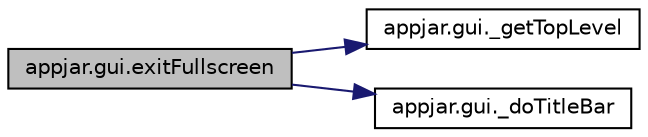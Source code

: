 digraph "appjar.gui.exitFullscreen"
{
  edge [fontname="Helvetica",fontsize="10",labelfontname="Helvetica",labelfontsize="10"];
  node [fontname="Helvetica",fontsize="10",shape=record];
  rankdir="LR";
  Node1301 [label="appjar.gui.exitFullscreen",height=0.2,width=0.4,color="black", fillcolor="grey75", style="filled", fontcolor="black"];
  Node1301 -> Node1302 [color="midnightblue",fontsize="10",style="solid"];
  Node1302 [label="appjar.gui._getTopLevel",height=0.2,width=0.4,color="black", fillcolor="white", style="filled",URL="$classappjar_1_1gui.html#a175eb1f92e48591eb8767f244ebcdd20"];
  Node1301 -> Node1303 [color="midnightblue",fontsize="10",style="solid"];
  Node1303 [label="appjar.gui._doTitleBar",height=0.2,width=0.4,color="black", fillcolor="white", style="filled",URL="$classappjar_1_1gui.html#afe3d7459c66bad98dde751f487e0b2dd"];
}
